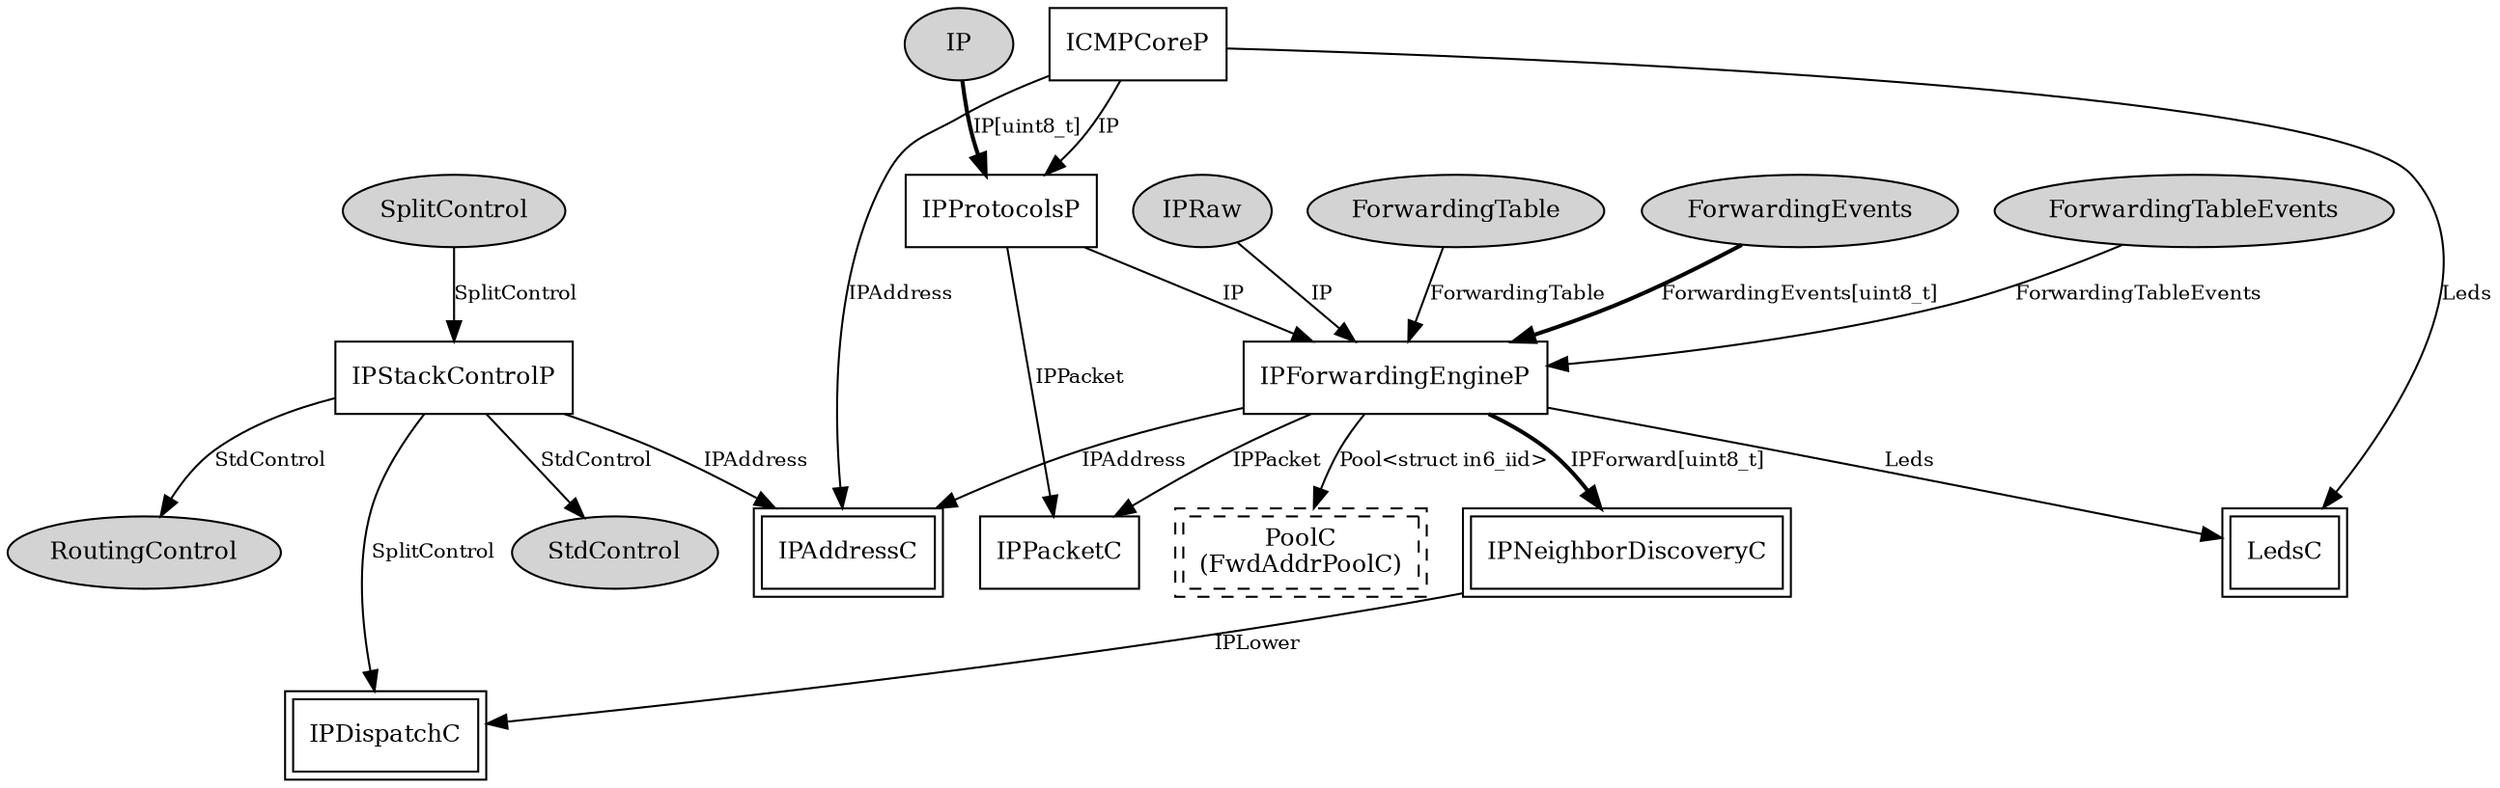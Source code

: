 digraph "tos.lib.net.blip.IPStackC" {
  n0x408ad7e8 [shape=ellipse, style=filled, label="SplitControl", fontsize=12];
  "IPStackControlP" [fontsize=12, shape=box, URL="../chtml/tos.lib.net.blip.IPStackControlP.html"];
  n0x408f8970 [shape=ellipse, style=filled, label="ForwardingEvents", fontsize=12];
  "IPForwardingEngineP" [fontsize=12, shape=box, URL="../chtml/tos.lib.net.blip.IPForwardingEngineP.html"];
  n0x408abdc8 [shape=ellipse, style=filled, label="ForwardingTableEvents", fontsize=12];
  "IPForwardingEngineP" [fontsize=12, shape=box, URL="../chtml/tos.lib.net.blip.IPForwardingEngineP.html"];
  n0x408c4928 [shape=ellipse, style=filled, label="IPRaw", fontsize=12];
  "IPForwardingEngineP" [fontsize=12, shape=box, URL="../chtml/tos.lib.net.blip.IPForwardingEngineP.html"];
  n0x408c08b0 [shape=ellipse, style=filled, label="ForwardingTable", fontsize=12];
  "IPForwardingEngineP" [fontsize=12, shape=box, URL="../chtml/tos.lib.net.blip.IPForwardingEngineP.html"];
  n0x408c44c0 [shape=ellipse, style=filled, label="IP", fontsize=12];
  "IPProtocolsP" [fontsize=12, shape=box, URL="../chtml/tos.lib.net.blip.IPProtocolsP.html"];
  "IPStackControlP" [fontsize=12, shape=box, URL="../chtml/tos.lib.net.blip.IPStackControlP.html"];
  n0x408f5198 [shape=ellipse, style=filled, label="StdControl", fontsize=12];
  "IPStackControlP" [fontsize=12, shape=box, URL="../chtml/tos.lib.net.blip.IPStackControlP.html"];
  n0x408f56a8 [shape=ellipse, style=filled, label="RoutingControl", fontsize=12];
  "IPStackControlP" [fontsize=12, shape=box, URL="../chtml/tos.lib.net.blip.IPStackControlP.html"];
  "IPDispatchC" [fontsize=12, shape=box,peripheries=2, URL="../chtml/tos.lib.net.blip.IPDispatchC.html"];
  "IPProtocolsP" [fontsize=12, shape=box, URL="../chtml/tos.lib.net.blip.IPProtocolsP.html"];
  "IPForwardingEngineP" [fontsize=12, shape=box, URL="../chtml/tos.lib.net.blip.IPForwardingEngineP.html"];
  "IPForwardingEngineP" [fontsize=12, shape=box, URL="../chtml/tos.lib.net.blip.IPForwardingEngineP.html"];
  "IPNeighborDiscoveryC" [fontsize=12, shape=box,peripheries=2, URL="../chtml/tos.lib.net.blip.IPNeighborDiscoveryC.html"];
  "IPNeighborDiscoveryC" [fontsize=12, shape=box,peripheries=2, URL="../chtml/tos.lib.net.blip.IPNeighborDiscoveryC.html"];
  "IPDispatchC" [fontsize=12, shape=box,peripheries=2, URL="../chtml/tos.lib.net.blip.IPDispatchC.html"];
  "ICMPCoreP" [fontsize=12, shape=box, URL="../chtml/tos.lib.net.blip.icmp.ICMPCoreP.html"];
  "ICMPCoreP" [fontsize=12, shape=box, URL="../chtml/tos.lib.net.blip.icmp.ICMPCoreP.html"];
  "LedsC" [fontsize=12, shape=box,peripheries=2, URL="../chtml/tos.system.LedsC.html"];
  "ICMPCoreP" [fontsize=12, shape=box, URL="../chtml/tos.lib.net.blip.icmp.ICMPCoreP.html"];
  "IPAddressC" [fontsize=12, shape=box,peripheries=2, URL="../chtml/tos.lib.net.blip.IPAddressC.html"];
  "IPForwardingEngineP" [fontsize=12, shape=box, URL="../chtml/tos.lib.net.blip.IPForwardingEngineP.html"];
  "IPForwardingEngineP" [fontsize=12, shape=box, URL="../chtml/tos.lib.net.blip.IPForwardingEngineP.html"];
  "IPPacketC" [fontsize=12, shape=box, URL="../chtml/tos.lib.net.blip.IPPacketC.html"];
  "IPProtocolsP" [fontsize=12, shape=box, URL="../chtml/tos.lib.net.blip.IPProtocolsP.html"];
  "IPStackControlP" [fontsize=12, shape=box, URL="../chtml/tos.lib.net.blip.IPStackControlP.html"];
  "IPForwardingEngineP" [fontsize=12, shape=box, URL="../chtml/tos.lib.net.blip.IPForwardingEngineP.html"];
  "IPForwardingEngineP" [fontsize=12, shape=box, URL="../chtml/tos.lib.net.blip.IPForwardingEngineP.html"];
  "IPStackC.FwdAddrPoolC" [fontsize=12, shape=box,peripheries=2, style=dashed, label="PoolC\n(FwdAddrPoolC)", URL="../chtml/tos.system.PoolC.html"];
  "n0x408ad7e8" -> "IPStackControlP" [label="SplitControl", URL="../ihtml/tos.interfaces.SplitControl.html", fontsize=10];
  "n0x408f8970" -> "IPForwardingEngineP" [label="ForwardingEvents[uint8_t]", style=bold, URL="../ihtml/tos.lib.net.blip.interfaces.ForwardingEvents.html", fontsize=10];
  "n0x408abdc8" -> "IPForwardingEngineP" [label="ForwardingTableEvents", URL="../ihtml/tos.lib.net.blip.interfaces.ForwardingTableEvents.html", fontsize=10];
  "n0x408c4928" -> "IPForwardingEngineP" [label="IP", URL="../ihtml/tos.lib.net.blip.interfaces.IP.html", fontsize=10];
  "n0x408c08b0" -> "IPForwardingEngineP" [label="ForwardingTable", URL="../ihtml/tos.lib.net.blip.interfaces.ForwardingTable.html", fontsize=10];
  "n0x408c44c0" -> "IPProtocolsP" [label="IP[uint8_t]", style=bold, URL="../ihtml/tos.lib.net.blip.interfaces.IP.html", fontsize=10];
  "IPStackControlP" -> "n0x408f5198" [label="StdControl", URL="../ihtml/tos.interfaces.StdControl.html", fontsize=10];
  "IPStackControlP" -> "n0x408f56a8" [label="StdControl", URL="../ihtml/tos.interfaces.StdControl.html", fontsize=10];
  "IPStackControlP" -> "IPDispatchC" [label="SplitControl", URL="../ihtml/tos.interfaces.SplitControl.html", fontsize=10];
  "IPProtocolsP" -> "IPForwardingEngineP" [label="IP", URL="../ihtml/tos.lib.net.blip.interfaces.IP.html", fontsize=10];
  "IPForwardingEngineP" -> "IPNeighborDiscoveryC" [label="IPForward[uint8_t]", style=bold, URL="../ihtml/tos.lib.net.blip.interfaces.IPForward.html", fontsize=10];
  "IPNeighborDiscoveryC" -> "IPDispatchC" [label="IPLower", URL="../ihtml/tos.lib.net.blip.interfaces.IPLower.html", fontsize=10];
  "ICMPCoreP" -> "IPProtocolsP" [label="IP", URL="../ihtml/tos.lib.net.blip.interfaces.IP.html", fontsize=10];
  "ICMPCoreP" -> "LedsC" [label="Leds", URL="../ihtml/tos.interfaces.Leds.html", fontsize=10];
  "ICMPCoreP" -> "IPAddressC" [label="IPAddress", URL="../ihtml/tos.lib.net.blip.interfaces.IPAddress.html", fontsize=10];
  "IPForwardingEngineP" -> "IPAddressC" [label="IPAddress", URL="../ihtml/tos.lib.net.blip.interfaces.IPAddress.html", fontsize=10];
  "IPForwardingEngineP" -> "IPPacketC" [label="IPPacket", URL="../ihtml/tos.lib.net.blip.interfaces.IPPacket.html", fontsize=10];
  "IPProtocolsP" -> "IPPacketC" [label="IPPacket", URL="../ihtml/tos.lib.net.blip.interfaces.IPPacket.html", fontsize=10];
  "IPStackControlP" -> "IPAddressC" [label="IPAddress", URL="../ihtml/tos.lib.net.blip.interfaces.IPAddress.html", fontsize=10];
  "IPForwardingEngineP" -> "LedsC" [label="Leds", URL="../ihtml/tos.interfaces.Leds.html", fontsize=10];
  "IPForwardingEngineP" -> "IPStackC.FwdAddrPoolC" [label="Pool<struct in6_iid>", URL="../ihtml/tos.interfaces.Pool.html", fontsize=10];
}
